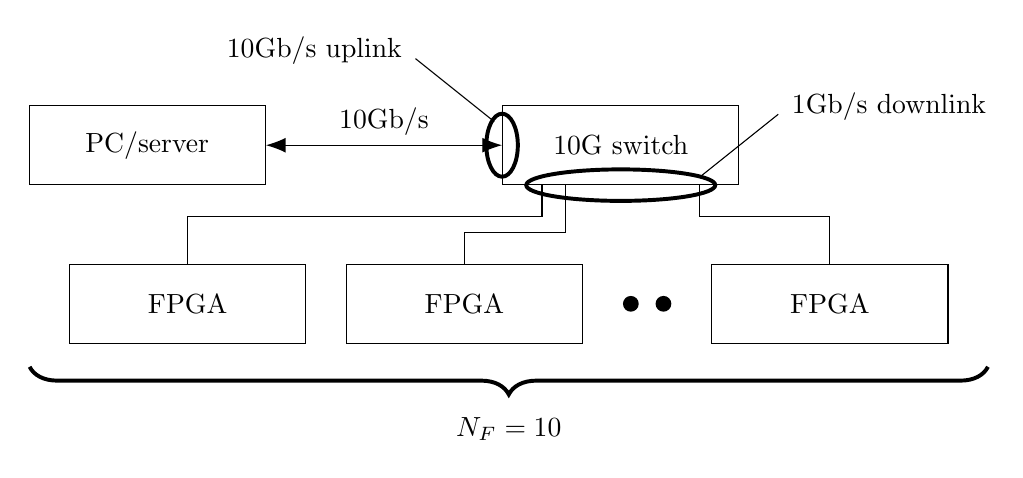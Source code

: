 % \tikzsetnextfilename{system-overview}
\begin{tikzpicture}[
    rounded corners=0mm,
]
    %coordinates
    
    %nodes

    \begin{pgfonlayer}{main}
        % PC
        \node[draw, fill=white, minimum width=3cm, minimum height=1cm, anchor=west, align=center] 
            (pc) at (0,0) {PC/server};
        % Switch
        \node[draw, fill=white, minimum width=3cm, minimum height=1cm, anchor=west, align=center, right=3cm of pc] 
            (switch) {10G switch};

        % FPGA1
        \node[draw, fill=white, minimum width=3cm, minimum height=1cm, anchor=west, align=center, below=1cm of switch, xshift=-5.5cm] 
            (f1) {FPGA};
        % FPGA2
        \node[draw, fill=white, minimum width=3cm, minimum height=1cm, anchor=west, align=center, right=0.5cm of f1] 
            (f2) {FPGA};
        % Dot
        \node[circle,fill=black,minimum size=0.2cm,inner sep=0pt, right = 0.5cm of f2] (dt1)  {};
        \node[circle,fill=black,minimum size=0.2cm,inner sep=0pt, right = 0.2cm of dt1] (dt2)  {};
        % FPGA3
        \node[draw, fill=white, minimum width=3cm, minimum height=1cm, anchor=west, align=center, right=0.5cm of dt2] 
            (f3) {FPGA};

        % PC to switch
        \path[draw,{Latex[length=2.5mm]}-{Latex[length=2.5mm]}] ($(pc.0) + (0,0)$) -- ($(switch.180) + (0,0)$)
            node[midway, above] () {10Gb/s} ;

        % Switch to f1
        \path[draw,-] 
            ($(switch.270) + (-1,0)$) |- ($(f1.90) + (0,0.6)$) -- ($(f1.90) + (0,0)$)
            node[midway, above] () {} ;
        % Switch to f2
        \path[draw,-] 
            ($(switch.270) + (-0.7,0)$) |- ($(f2.90) + (0,0.4)$) -- ($(f2.90) + (0,0)$)
            node[midway, above] () {} ;
        % Switch to f3
        \path[draw,-] 
            ($(switch.270) + (1,0)$) |- ($(f3.90) + (0,0.6)$) -- ($(f3.90) + (0,0)$)
            node[midway, above] () {} ;

        % 10G ellipse
        \draw[line width = 0.5mm] ($(switch.180) + (0,0)$) ellipse (0.2cm and 0.4cm);
        % 1G ellipse
        \draw[line width = 0.5mm] ($(switch.270) + (0,0)$) ellipse (1.2cm and 0.2cm);
        
        % 10G desc arrow
        \path[draw,-] 
            ($(switch.180) + (-0.1,0.3) + (-1,0.8)$) -- 
            ($(switch.180) + (-0.1,0.3)$)
            node[near start, above, anchor=south east,xshift=-0.3cm] () {10Gb/s uplink} ;
        % 1G desc arrow
        \path[draw,-] 
            ($(switch.270) + (1.0,0.1) + (1,0.8)$) -- 
            ($(switch.270) + (1.0,0.1)$)
            node[near start, above, anchor=south west,xshift=0.3cm] () {1Gb/s downlink} ;
        % Braces
            \draw [line width=0.5mm,decorate,decoration={brace,amplitude=10pt},xshift=-0pt,yshift=0pt] 
            ($(f3.0) + (0.5,-0.8)$) -- ($(f1.180) + (-0.5,-0.8)$)
            node [black,midway,yshift=-0.5cm,anchor=north] {$N_F=10$};
    \end{pgfonlayer}

    % FPGA box
    \begin{pgfonlayer}{main}
        % \node[above = 0.2cm of com, xshift=-1.5cm] (fpga) { FPGA };
    \end{pgfonlayer}
    \begin{pgfonlayer}{foreground}
        % \node (f_fpga) [draw=black, fill=gray!20, inner sep=20, fit={(com) (ip) }] {};
    \end{pgfonlayer} 

    
    

\end{tikzpicture}